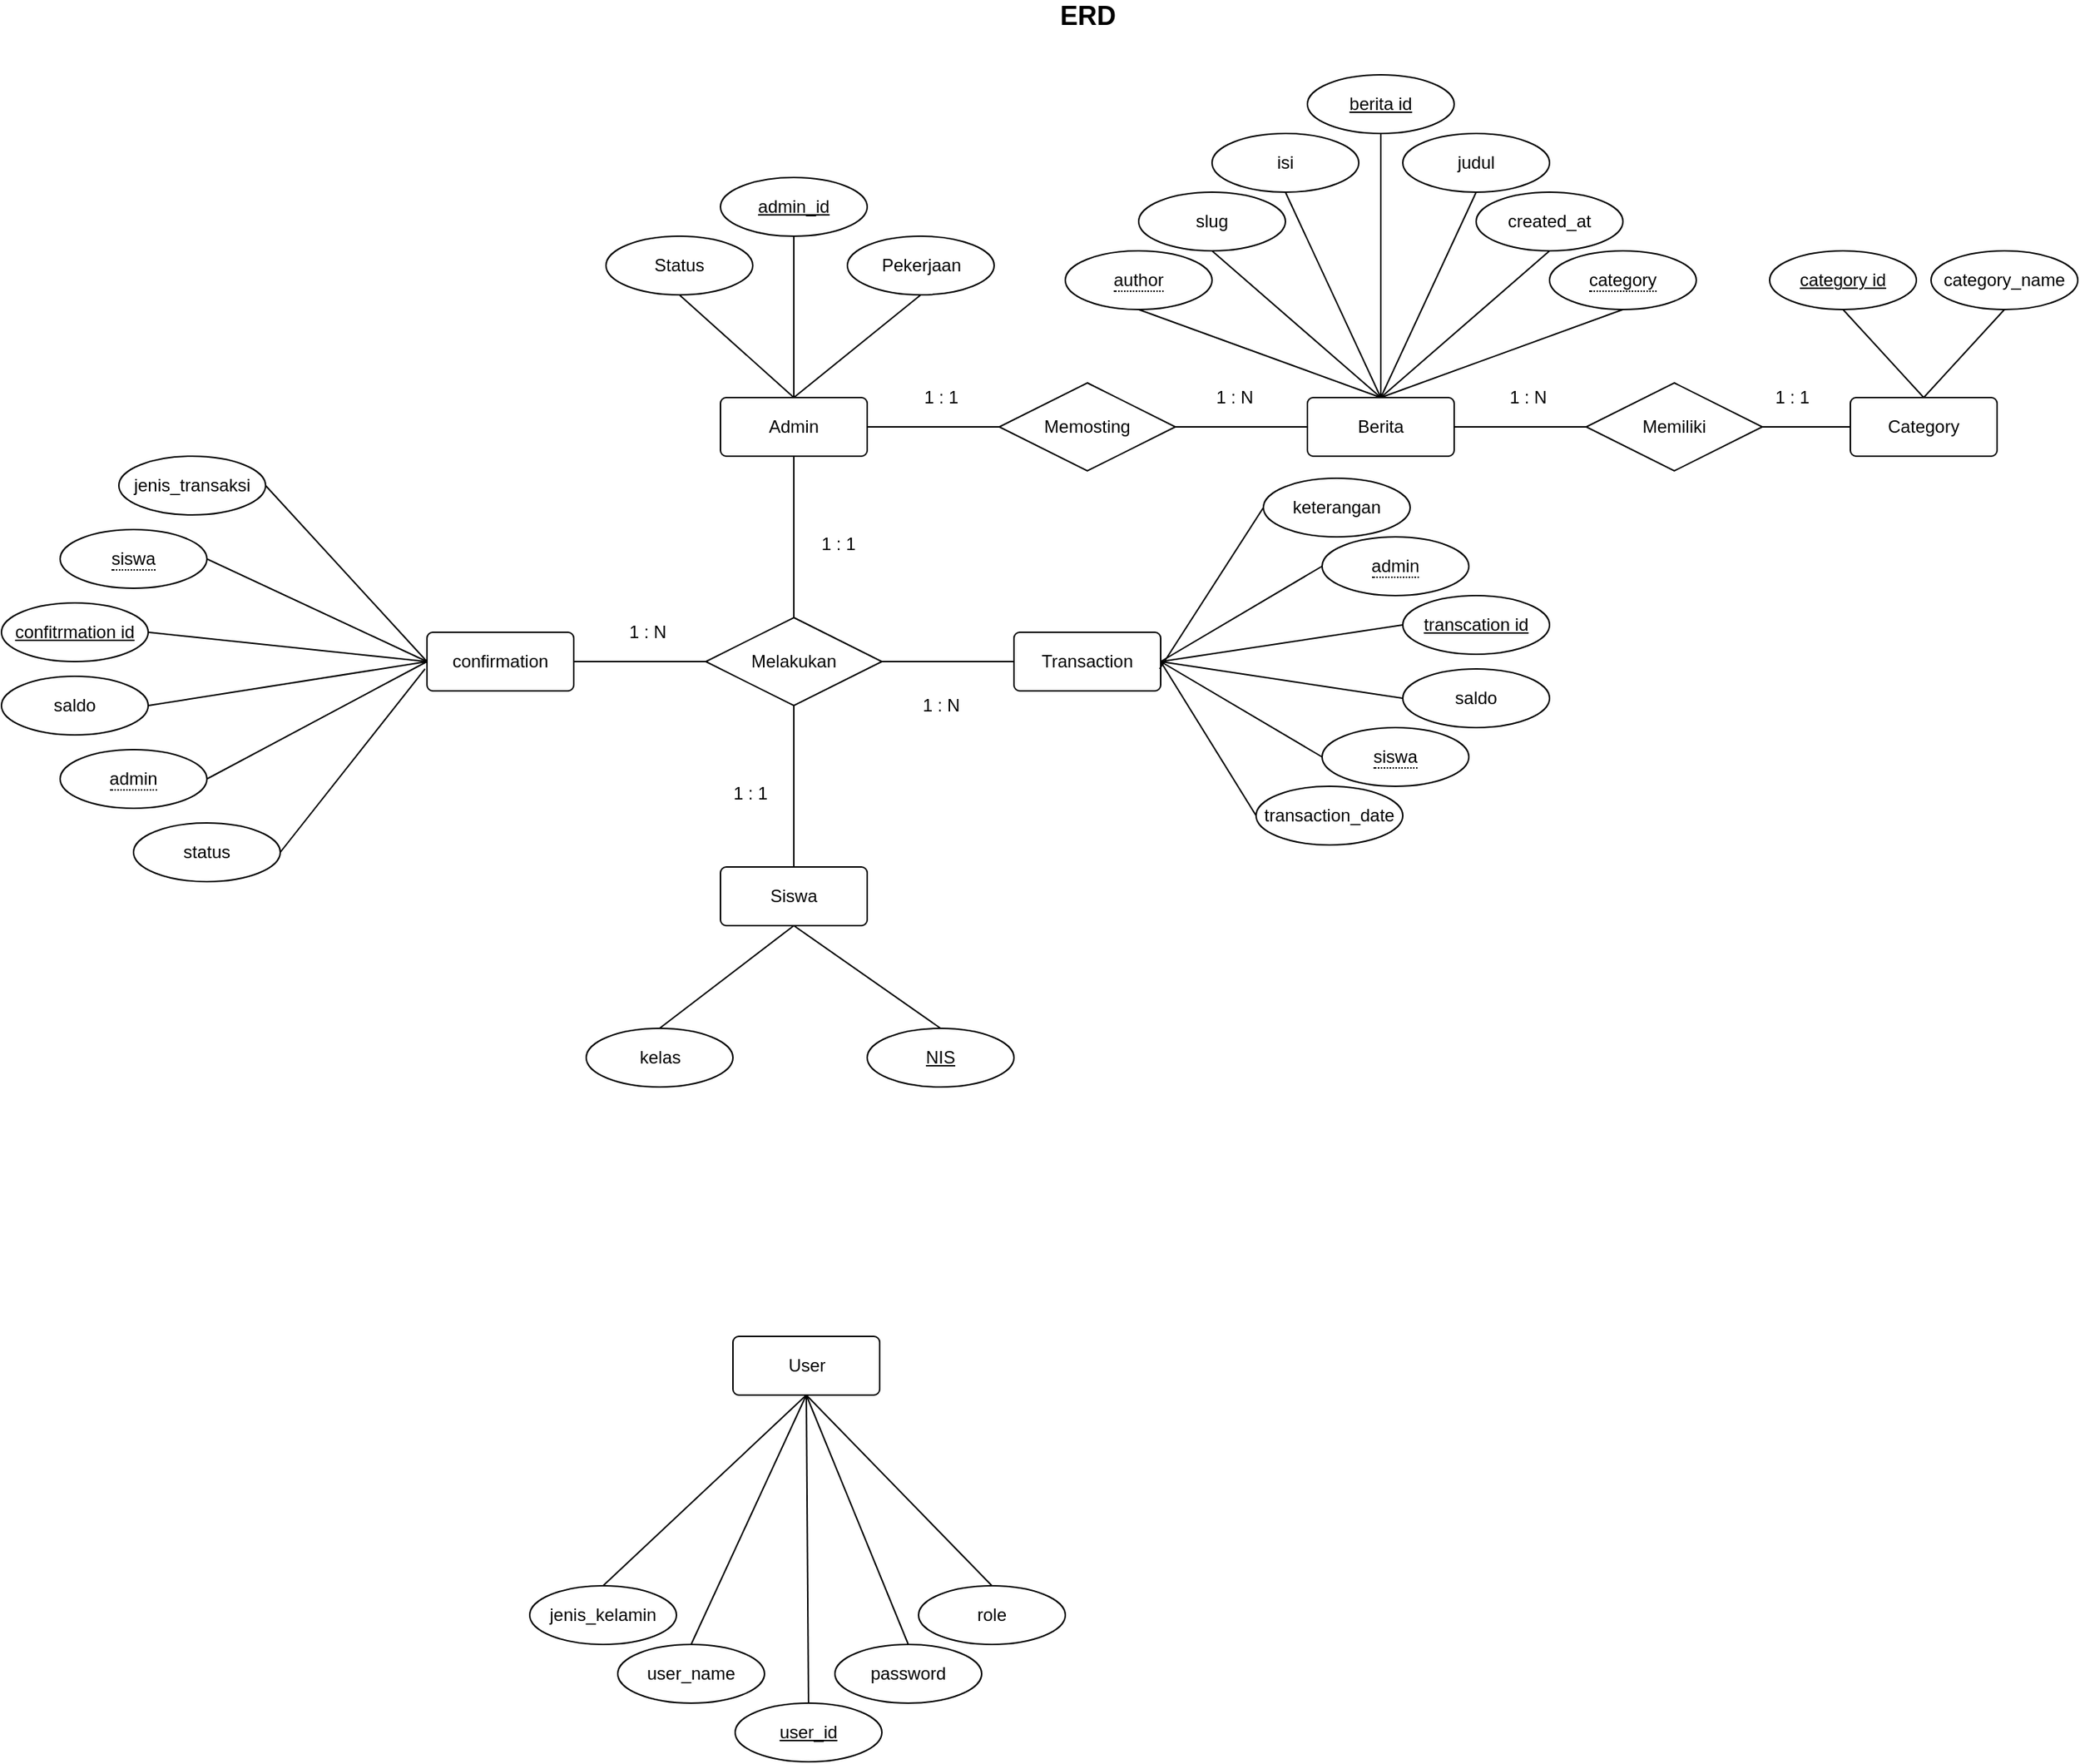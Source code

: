 <mxfile version="18.0.4" type="device"><diagram id="R2lEEEUBdFMjLlhIrx00" name="Page-1"><mxGraphModel dx="1943" dy="609" grid="1" gridSize="10" guides="1" tooltips="1" connect="1" arrows="1" fold="1" page="1" pageScale="1" pageWidth="850" pageHeight="1100" math="0" shadow="0" extFonts="Permanent Marker^https://fonts.googleapis.com/css?family=Permanent+Marker"><root><mxCell id="0"/><mxCell id="1" parent="0"/><mxCell id="1gQ173YRiWsbyyBzPhOY-2" value="Berita" style="rounded=1;arcSize=10;whiteSpace=wrap;html=1;align=center;" parent="1" vertex="1"><mxGeometry x="608" y="430" width="100" height="40" as="geometry"/></mxCell><mxCell id="1gQ173YRiWsbyyBzPhOY-4" value="Admin" style="rounded=1;arcSize=10;whiteSpace=wrap;html=1;align=center;" parent="1" vertex="1"><mxGeometry x="208" y="430" width="100" height="40" as="geometry"/></mxCell><mxCell id="1gQ173YRiWsbyyBzPhOY-5" value="Category" style="rounded=1;arcSize=10;whiteSpace=wrap;html=1;align=center;" parent="1" vertex="1"><mxGeometry x="978" y="430" width="100" height="40" as="geometry"/></mxCell><mxCell id="1gQ173YRiWsbyyBzPhOY-8" value="confirmation" style="rounded=1;arcSize=10;whiteSpace=wrap;html=1;align=center;" parent="1" vertex="1"><mxGeometry x="8" y="590" width="100" height="40" as="geometry"/></mxCell><mxCell id="1gQ173YRiWsbyyBzPhOY-102" value="Siswa" style="rounded=1;arcSize=10;whiteSpace=wrap;html=1;align=center;" parent="1" vertex="1"><mxGeometry x="208" y="750" width="100" height="40" as="geometry"/></mxCell><mxCell id="1gQ173YRiWsbyyBzPhOY-116" value="&lt;b&gt;&lt;font style=&quot;font-size: 18px&quot;&gt;ERD&lt;/font&gt;&lt;/b&gt;" style="text;html=1;align=center;verticalAlign=middle;resizable=0;points=[];autosize=1;strokeColor=none;fillColor=none;" parent="1" vertex="1"><mxGeometry x="433" y="160" width="50" height="20" as="geometry"/></mxCell><mxCell id="1gQ173YRiWsbyyBzPhOY-137" value="Transaction" style="rounded=1;arcSize=10;whiteSpace=wrap;html=1;align=center;" parent="1" vertex="1"><mxGeometry x="408" y="590" width="100" height="40" as="geometry"/></mxCell><mxCell id="1024xfQDOg1oPCdJmZMH-1" value="Memosting" style="shape=rhombus;perimeter=rhombusPerimeter;whiteSpace=wrap;html=1;align=center;" parent="1" vertex="1"><mxGeometry x="398" y="420" width="120" height="60" as="geometry"/></mxCell><mxCell id="1024xfQDOg1oPCdJmZMH-2" value="Memiliki" style="shape=rhombus;perimeter=rhombusPerimeter;whiteSpace=wrap;html=1;align=center;" parent="1" vertex="1"><mxGeometry x="798" y="420" width="120" height="60" as="geometry"/></mxCell><mxCell id="1024xfQDOg1oPCdJmZMH-3" value="Melakukan" style="shape=rhombus;perimeter=rhombusPerimeter;whiteSpace=wrap;html=1;align=center;" parent="1" vertex="1"><mxGeometry x="198" y="580" width="120" height="60" as="geometry"/></mxCell><mxCell id="1024xfQDOg1oPCdJmZMH-4" value="" style="endArrow=none;html=1;rounded=0;exitX=0.5;exitY=1;exitDx=0;exitDy=0;" parent="1" source="1024xfQDOg1oPCdJmZMH-3" target="1gQ173YRiWsbyyBzPhOY-102" edge="1"><mxGeometry relative="1" as="geometry"><mxPoint x="418" y="590" as="sourcePoint"/><mxPoint x="578" y="590" as="targetPoint"/></mxGeometry></mxCell><mxCell id="1024xfQDOg1oPCdJmZMH-5" value="" style="endArrow=none;html=1;rounded=0;exitX=0.5;exitY=1;exitDx=0;exitDy=0;entryX=0.5;entryY=0;entryDx=0;entryDy=0;" parent="1" source="1gQ173YRiWsbyyBzPhOY-4" target="1024xfQDOg1oPCdJmZMH-3" edge="1"><mxGeometry relative="1" as="geometry"><mxPoint x="268" y="650" as="sourcePoint"/><mxPoint x="268" y="760" as="targetPoint"/></mxGeometry></mxCell><mxCell id="1024xfQDOg1oPCdJmZMH-6" value="" style="endArrow=none;html=1;rounded=0;exitX=1;exitY=0.5;exitDx=0;exitDy=0;entryX=0;entryY=0.5;entryDx=0;entryDy=0;" parent="1" source="1gQ173YRiWsbyyBzPhOY-8" target="1024xfQDOg1oPCdJmZMH-3" edge="1"><mxGeometry relative="1" as="geometry"><mxPoint x="268" y="480" as="sourcePoint"/><mxPoint x="268" y="590" as="targetPoint"/></mxGeometry></mxCell><mxCell id="1024xfQDOg1oPCdJmZMH-7" value="" style="endArrow=none;html=1;rounded=0;exitX=1;exitY=0.5;exitDx=0;exitDy=0;entryX=0;entryY=0.5;entryDx=0;entryDy=0;" parent="1" source="1024xfQDOg1oPCdJmZMH-3" target="1gQ173YRiWsbyyBzPhOY-137" edge="1"><mxGeometry relative="1" as="geometry"><mxPoint x="118" y="620" as="sourcePoint"/><mxPoint x="208" y="620" as="targetPoint"/></mxGeometry></mxCell><mxCell id="1024xfQDOg1oPCdJmZMH-8" value="" style="endArrow=none;html=1;rounded=0;exitX=1;exitY=0.5;exitDx=0;exitDy=0;entryX=0;entryY=0.5;entryDx=0;entryDy=0;" parent="1" source="1gQ173YRiWsbyyBzPhOY-4" target="1024xfQDOg1oPCdJmZMH-1" edge="1"><mxGeometry relative="1" as="geometry"><mxPoint x="328" y="620" as="sourcePoint"/><mxPoint x="418" y="620" as="targetPoint"/></mxGeometry></mxCell><mxCell id="1024xfQDOg1oPCdJmZMH-9" value="" style="endArrow=none;html=1;rounded=0;exitX=1;exitY=0.5;exitDx=0;exitDy=0;entryX=0;entryY=0.5;entryDx=0;entryDy=0;" parent="1" source="1024xfQDOg1oPCdJmZMH-1" target="1gQ173YRiWsbyyBzPhOY-2" edge="1"><mxGeometry relative="1" as="geometry"><mxPoint x="318" y="460" as="sourcePoint"/><mxPoint x="408" y="460" as="targetPoint"/></mxGeometry></mxCell><mxCell id="1024xfQDOg1oPCdJmZMH-10" value="" style="endArrow=none;html=1;rounded=0;exitX=1;exitY=0.5;exitDx=0;exitDy=0;entryX=0;entryY=0.5;entryDx=0;entryDy=0;" parent="1" source="1gQ173YRiWsbyyBzPhOY-2" target="1024xfQDOg1oPCdJmZMH-2" edge="1"><mxGeometry relative="1" as="geometry"><mxPoint x="528" y="460" as="sourcePoint"/><mxPoint x="618" y="460" as="targetPoint"/></mxGeometry></mxCell><mxCell id="1024xfQDOg1oPCdJmZMH-11" value="" style="endArrow=none;html=1;rounded=0;exitX=1;exitY=0.5;exitDx=0;exitDy=0;entryX=0;entryY=0.5;entryDx=0;entryDy=0;" parent="1" source="1024xfQDOg1oPCdJmZMH-2" target="1gQ173YRiWsbyyBzPhOY-5" edge="1"><mxGeometry relative="1" as="geometry"><mxPoint x="718" y="460" as="sourcePoint"/><mxPoint x="808" y="460" as="targetPoint"/></mxGeometry></mxCell><mxCell id="1024xfQDOg1oPCdJmZMH-12" value="1 : N" style="text;html=1;align=center;verticalAlign=middle;resizable=0;points=[];autosize=1;strokeColor=none;fillColor=none;" parent="1" vertex="1"><mxGeometry x="338" y="630" width="40" height="20" as="geometry"/></mxCell><mxCell id="1024xfQDOg1oPCdJmZMH-13" value="1 : N" style="text;html=1;align=center;verticalAlign=middle;resizable=0;points=[];autosize=1;strokeColor=none;fillColor=none;" parent="1" vertex="1"><mxGeometry x="138" y="580" width="40" height="20" as="geometry"/></mxCell><mxCell id="1024xfQDOg1oPCdJmZMH-14" value="1 : 1" style="text;html=1;align=center;verticalAlign=middle;resizable=0;points=[];autosize=1;strokeColor=none;fillColor=none;" parent="1" vertex="1"><mxGeometry x="268" y="520" width="40" height="20" as="geometry"/></mxCell><mxCell id="1024xfQDOg1oPCdJmZMH-15" value="1 : 1" style="text;html=1;align=center;verticalAlign=middle;resizable=0;points=[];autosize=1;strokeColor=none;fillColor=none;" parent="1" vertex="1"><mxGeometry x="208" y="690" width="40" height="20" as="geometry"/></mxCell><mxCell id="1024xfQDOg1oPCdJmZMH-16" value="1 : 1" style="text;html=1;align=center;verticalAlign=middle;resizable=0;points=[];autosize=1;strokeColor=none;fillColor=none;" parent="1" vertex="1"><mxGeometry x="338" y="420" width="40" height="20" as="geometry"/></mxCell><mxCell id="1024xfQDOg1oPCdJmZMH-17" value="1 : N" style="text;html=1;align=center;verticalAlign=middle;resizable=0;points=[];autosize=1;strokeColor=none;fillColor=none;" parent="1" vertex="1"><mxGeometry x="538" y="420" width="40" height="20" as="geometry"/></mxCell><mxCell id="1024xfQDOg1oPCdJmZMH-18" value="1 : N" style="text;html=1;align=center;verticalAlign=middle;resizable=0;points=[];autosize=1;strokeColor=none;fillColor=none;" parent="1" vertex="1"><mxGeometry x="738" y="420" width="40" height="20" as="geometry"/></mxCell><mxCell id="1024xfQDOg1oPCdJmZMH-19" value="1 : 1" style="text;html=1;align=center;verticalAlign=middle;resizable=0;points=[];autosize=1;strokeColor=none;fillColor=none;" parent="1" vertex="1"><mxGeometry x="918" y="420" width="40" height="20" as="geometry"/></mxCell><mxCell id="1024xfQDOg1oPCdJmZMH-20" value="admin_id" style="ellipse;whiteSpace=wrap;html=1;align=center;fontStyle=4;" parent="1" vertex="1"><mxGeometry x="208" y="280" width="100" height="40" as="geometry"/></mxCell><mxCell id="1024xfQDOg1oPCdJmZMH-22" value="Pekerjaan" style="ellipse;whiteSpace=wrap;html=1;align=center;" parent="1" vertex="1"><mxGeometry x="294.5" y="320" width="100" height="40" as="geometry"/></mxCell><mxCell id="1024xfQDOg1oPCdJmZMH-23" value="Status" style="ellipse;whiteSpace=wrap;html=1;align=center;" parent="1" vertex="1"><mxGeometry x="130" y="320" width="100" height="40" as="geometry"/></mxCell><mxCell id="1024xfQDOg1oPCdJmZMH-25" value="" style="endArrow=none;html=1;rounded=0;exitX=0.5;exitY=1;exitDx=0;exitDy=0;" parent="1" source="1024xfQDOg1oPCdJmZMH-20" edge="1"><mxGeometry relative="1" as="geometry"><mxPoint x="268" y="480" as="sourcePoint"/><mxPoint x="258" y="430" as="targetPoint"/></mxGeometry></mxCell><mxCell id="1024xfQDOg1oPCdJmZMH-27" value="" style="endArrow=none;html=1;rounded=0;exitX=0.5;exitY=1;exitDx=0;exitDy=0;entryX=0.5;entryY=0;entryDx=0;entryDy=0;" parent="1" source="1024xfQDOg1oPCdJmZMH-23" target="1gQ173YRiWsbyyBzPhOY-4" edge="1"><mxGeometry relative="1" as="geometry"><mxPoint x="333" y="330" as="sourcePoint"/><mxPoint x="268" y="440" as="targetPoint"/></mxGeometry></mxCell><mxCell id="1024xfQDOg1oPCdJmZMH-29" value="" style="endArrow=none;html=1;rounded=0;exitX=0.5;exitY=0;exitDx=0;exitDy=0;entryX=0.5;entryY=1;entryDx=0;entryDy=0;" parent="1" source="1gQ173YRiWsbyyBzPhOY-4" target="1024xfQDOg1oPCdJmZMH-22" edge="1"><mxGeometry relative="1" as="geometry"><mxPoint x="153" y="380" as="sourcePoint"/><mxPoint x="268" y="440" as="targetPoint"/></mxGeometry></mxCell><mxCell id="1024xfQDOg1oPCdJmZMH-30" value="berita id" style="ellipse;whiteSpace=wrap;html=1;align=center;fontStyle=4;" parent="1" vertex="1"><mxGeometry x="608" y="210" width="100" height="40" as="geometry"/></mxCell><mxCell id="1024xfQDOg1oPCdJmZMH-31" value="judul" style="ellipse;whiteSpace=wrap;html=1;align=center;" parent="1" vertex="1"><mxGeometry x="673" y="250" width="100" height="40" as="geometry"/></mxCell><mxCell id="1024xfQDOg1oPCdJmZMH-32" value="isi" style="ellipse;whiteSpace=wrap;html=1;align=center;" parent="1" vertex="1"><mxGeometry x="543" y="250" width="100" height="40" as="geometry"/></mxCell><mxCell id="1024xfQDOg1oPCdJmZMH-33" value="slug" style="ellipse;whiteSpace=wrap;html=1;align=center;" parent="1" vertex="1"><mxGeometry x="493" y="290" width="100" height="40" as="geometry"/></mxCell><mxCell id="1024xfQDOg1oPCdJmZMH-34" value="created_at" style="ellipse;whiteSpace=wrap;html=1;align=center;" parent="1" vertex="1"><mxGeometry x="723" y="290" width="100" height="40" as="geometry"/></mxCell><mxCell id="1024xfQDOg1oPCdJmZMH-36" value="&lt;span style=&quot;border-bottom: 1px dotted&quot;&gt;author&lt;/span&gt;" style="ellipse;whiteSpace=wrap;html=1;align=center;" parent="1" vertex="1"><mxGeometry x="443" y="330" width="100" height="40" as="geometry"/></mxCell><mxCell id="1024xfQDOg1oPCdJmZMH-37" value="&lt;span style=&quot;border-bottom: 1px dotted&quot;&gt;category&lt;/span&gt;" style="ellipse;whiteSpace=wrap;html=1;align=center;" parent="1" vertex="1"><mxGeometry x="773" y="330" width="100" height="40" as="geometry"/></mxCell><mxCell id="1024xfQDOg1oPCdJmZMH-38" value="" style="endArrow=none;html=1;rounded=0;exitX=0.5;exitY=1;exitDx=0;exitDy=0;entryX=0.5;entryY=0;entryDx=0;entryDy=0;" parent="1" source="1024xfQDOg1oPCdJmZMH-30" target="1gQ173YRiWsbyyBzPhOY-2" edge="1"><mxGeometry relative="1" as="geometry"><mxPoint x="318" y="460" as="sourcePoint"/><mxPoint x="408" y="460" as="targetPoint"/></mxGeometry></mxCell><mxCell id="1024xfQDOg1oPCdJmZMH-41" value="" style="endArrow=none;html=1;rounded=0;exitX=0.5;exitY=1;exitDx=0;exitDy=0;entryX=0.5;entryY=0;entryDx=0;entryDy=0;" parent="1" source="1024xfQDOg1oPCdJmZMH-31" target="1gQ173YRiWsbyyBzPhOY-2" edge="1"><mxGeometry relative="1" as="geometry"><mxPoint x="668" y="260" as="sourcePoint"/><mxPoint x="668" y="440" as="targetPoint"/></mxGeometry></mxCell><mxCell id="1024xfQDOg1oPCdJmZMH-42" value="" style="endArrow=none;html=1;rounded=0;exitX=0.5;exitY=1;exitDx=0;exitDy=0;entryX=0.5;entryY=0;entryDx=0;entryDy=0;" parent="1" source="1024xfQDOg1oPCdJmZMH-34" target="1gQ173YRiWsbyyBzPhOY-2" edge="1"><mxGeometry relative="1" as="geometry"><mxPoint x="733" y="300" as="sourcePoint"/><mxPoint x="668" y="440" as="targetPoint"/></mxGeometry></mxCell><mxCell id="1024xfQDOg1oPCdJmZMH-43" value="" style="endArrow=none;html=1;rounded=0;exitX=0.5;exitY=1;exitDx=0;exitDy=0;entryX=0.5;entryY=0;entryDx=0;entryDy=0;" parent="1" source="1024xfQDOg1oPCdJmZMH-37" target="1gQ173YRiWsbyyBzPhOY-2" edge="1"><mxGeometry relative="1" as="geometry"><mxPoint x="783" y="340" as="sourcePoint"/><mxPoint x="668" y="440" as="targetPoint"/></mxGeometry></mxCell><mxCell id="1024xfQDOg1oPCdJmZMH-44" value="" style="endArrow=none;html=1;rounded=0;exitX=0.5;exitY=1;exitDx=0;exitDy=0;entryX=0.5;entryY=0;entryDx=0;entryDy=0;" parent="1" source="1024xfQDOg1oPCdJmZMH-32" target="1gQ173YRiWsbyyBzPhOY-2" edge="1"><mxGeometry relative="1" as="geometry"><mxPoint x="833" y="380" as="sourcePoint"/><mxPoint x="668" y="440" as="targetPoint"/></mxGeometry></mxCell><mxCell id="1024xfQDOg1oPCdJmZMH-46" value="" style="endArrow=none;html=1;rounded=0;exitX=0.5;exitY=1;exitDx=0;exitDy=0;entryX=0.5;entryY=0;entryDx=0;entryDy=0;" parent="1" source="1024xfQDOg1oPCdJmZMH-33" target="1gQ173YRiWsbyyBzPhOY-2" edge="1"><mxGeometry relative="1" as="geometry"><mxPoint x="603" y="300" as="sourcePoint"/><mxPoint x="668" y="440" as="targetPoint"/></mxGeometry></mxCell><mxCell id="1024xfQDOg1oPCdJmZMH-47" value="" style="endArrow=none;html=1;rounded=0;exitX=0.5;exitY=1;exitDx=0;exitDy=0;entryX=0.5;entryY=0;entryDx=0;entryDy=0;" parent="1" source="1024xfQDOg1oPCdJmZMH-36" target="1gQ173YRiWsbyyBzPhOY-2" edge="1"><mxGeometry relative="1" as="geometry"><mxPoint x="553" y="340" as="sourcePoint"/><mxPoint x="668" y="440" as="targetPoint"/></mxGeometry></mxCell><mxCell id="1024xfQDOg1oPCdJmZMH-48" value="category id" style="ellipse;whiteSpace=wrap;html=1;align=center;fontStyle=4;" parent="1" vertex="1"><mxGeometry x="923" y="330" width="100" height="40" as="geometry"/></mxCell><mxCell id="1024xfQDOg1oPCdJmZMH-49" value="category_name" style="ellipse;whiteSpace=wrap;html=1;align=center;" parent="1" vertex="1"><mxGeometry x="1033" y="330" width="100" height="40" as="geometry"/></mxCell><mxCell id="1024xfQDOg1oPCdJmZMH-50" value="" style="endArrow=none;html=1;rounded=0;exitX=0.5;exitY=1;exitDx=0;exitDy=0;entryX=0.5;entryY=0;entryDx=0;entryDy=0;" parent="1" source="1024xfQDOg1oPCdJmZMH-48" target="1gQ173YRiWsbyyBzPhOY-5" edge="1"><mxGeometry relative="1" as="geometry"><mxPoint x="833" y="380" as="sourcePoint"/><mxPoint x="668" y="440" as="targetPoint"/></mxGeometry></mxCell><mxCell id="1024xfQDOg1oPCdJmZMH-51" value="" style="endArrow=none;html=1;rounded=0;exitX=0.5;exitY=1;exitDx=0;exitDy=0;entryX=0.5;entryY=0;entryDx=0;entryDy=0;" parent="1" source="1024xfQDOg1oPCdJmZMH-49" target="1gQ173YRiWsbyyBzPhOY-5" edge="1"><mxGeometry relative="1" as="geometry"><mxPoint x="983" y="380" as="sourcePoint"/><mxPoint x="1038" y="440" as="targetPoint"/></mxGeometry></mxCell><mxCell id="1024xfQDOg1oPCdJmZMH-52" value="transcation id" style="ellipse;whiteSpace=wrap;html=1;align=center;fontStyle=4;" parent="1" vertex="1"><mxGeometry x="673" y="565" width="100" height="40" as="geometry"/></mxCell><mxCell id="1024xfQDOg1oPCdJmZMH-53" value="confitrmation id" style="ellipse;whiteSpace=wrap;html=1;align=center;fontStyle=4;" parent="1" vertex="1"><mxGeometry x="-282" y="570" width="100" height="40" as="geometry"/></mxCell><mxCell id="1024xfQDOg1oPCdJmZMH-54" value="&lt;span style=&quot;border-bottom: 1px dotted&quot;&gt;admin&lt;/span&gt;" style="ellipse;whiteSpace=wrap;html=1;align=center;" parent="1" vertex="1"><mxGeometry x="618" y="525" width="100" height="40" as="geometry"/></mxCell><mxCell id="1024xfQDOg1oPCdJmZMH-55" value="&lt;span style=&quot;border-bottom: 1px dotted&quot;&gt;siswa&lt;/span&gt;" style="ellipse;whiteSpace=wrap;html=1;align=center;" parent="1" vertex="1"><mxGeometry x="618" y="655" width="100" height="40" as="geometry"/></mxCell><mxCell id="1024xfQDOg1oPCdJmZMH-56" value="saldo" style="ellipse;whiteSpace=wrap;html=1;align=center;" parent="1" vertex="1"><mxGeometry x="673" y="615" width="100" height="40" as="geometry"/></mxCell><mxCell id="1024xfQDOg1oPCdJmZMH-57" value="keterangan" style="ellipse;whiteSpace=wrap;html=1;align=center;" parent="1" vertex="1"><mxGeometry x="578" y="485" width="100" height="40" as="geometry"/></mxCell><mxCell id="1024xfQDOg1oPCdJmZMH-58" value="transaction_date" style="ellipse;whiteSpace=wrap;html=1;align=center;" parent="1" vertex="1"><mxGeometry x="573" y="695" width="100" height="40" as="geometry"/></mxCell><mxCell id="1024xfQDOg1oPCdJmZMH-59" value="" style="endArrow=none;html=1;rounded=0;exitX=0;exitY=0.5;exitDx=0;exitDy=0;entryX=0.993;entryY=0.624;entryDx=0;entryDy=0;entryPerimeter=0;" parent="1" source="1024xfQDOg1oPCdJmZMH-57" target="1gQ173YRiWsbyyBzPhOY-137" edge="1"><mxGeometry relative="1" as="geometry"><mxPoint x="328" y="620" as="sourcePoint"/><mxPoint x="418" y="620" as="targetPoint"/></mxGeometry></mxCell><mxCell id="1024xfQDOg1oPCdJmZMH-60" value="" style="endArrow=none;html=1;rounded=0;entryX=1;entryY=0.5;entryDx=0;entryDy=0;exitX=0;exitY=0.5;exitDx=0;exitDy=0;" parent="1" source="1024xfQDOg1oPCdJmZMH-54" target="1gQ173YRiWsbyyBzPhOY-137" edge="1"><mxGeometry relative="1" as="geometry"><mxPoint x="548" y="590" as="sourcePoint"/><mxPoint x="517.3" y="624.96" as="targetPoint"/></mxGeometry></mxCell><mxCell id="1024xfQDOg1oPCdJmZMH-61" value="" style="endArrow=none;html=1;rounded=0;entryX=1;entryY=0.5;entryDx=0;entryDy=0;exitX=0;exitY=0.5;exitDx=0;exitDy=0;" parent="1" source="1024xfQDOg1oPCdJmZMH-52" target="1gQ173YRiWsbyyBzPhOY-137" edge="1"><mxGeometry relative="1" as="geometry"><mxPoint x="568.0" y="550" as="sourcePoint"/><mxPoint x="518" y="620" as="targetPoint"/></mxGeometry></mxCell><mxCell id="1024xfQDOg1oPCdJmZMH-62" value="" style="endArrow=none;html=1;rounded=0;entryX=1;entryY=0.5;entryDx=0;entryDy=0;exitX=0;exitY=0.5;exitDx=0;exitDy=0;" parent="1" source="1024xfQDOg1oPCdJmZMH-56" target="1gQ173YRiWsbyyBzPhOY-137" edge="1"><mxGeometry relative="1" as="geometry"><mxPoint x="623" y="600" as="sourcePoint"/><mxPoint x="518" y="620" as="targetPoint"/><Array as="points"><mxPoint x="508" y="610"/></Array></mxGeometry></mxCell><mxCell id="1024xfQDOg1oPCdJmZMH-63" value="" style="endArrow=none;html=1;rounded=0;entryX=1;entryY=0.5;entryDx=0;entryDy=0;exitX=0;exitY=0.5;exitDx=0;exitDy=0;" parent="1" source="1024xfQDOg1oPCdJmZMH-55" target="1gQ173YRiWsbyyBzPhOY-137" edge="1"><mxGeometry relative="1" as="geometry"><mxPoint x="623" y="650" as="sourcePoint"/><mxPoint x="518" y="620" as="targetPoint"/></mxGeometry></mxCell><mxCell id="1024xfQDOg1oPCdJmZMH-64" value="" style="endArrow=none;html=1;rounded=0;entryX=1;entryY=0.5;entryDx=0;entryDy=0;exitX=0;exitY=0.5;exitDx=0;exitDy=0;" parent="1" source="1024xfQDOg1oPCdJmZMH-58" target="1gQ173YRiWsbyyBzPhOY-137" edge="1"><mxGeometry relative="1" as="geometry"><mxPoint x="568.0" y="710" as="sourcePoint"/><mxPoint x="518" y="620" as="targetPoint"/></mxGeometry></mxCell><mxCell id="1024xfQDOg1oPCdJmZMH-65" value="&lt;span style=&quot;border-bottom: 1px dotted&quot;&gt;siswa&lt;/span&gt;" style="ellipse;whiteSpace=wrap;html=1;align=center;" parent="1" vertex="1"><mxGeometry x="-242" y="520" width="100" height="40" as="geometry"/></mxCell><mxCell id="1024xfQDOg1oPCdJmZMH-66" value="&lt;span style=&quot;border-bottom: 1px dotted&quot;&gt;admin&lt;/span&gt;" style="ellipse;whiteSpace=wrap;html=1;align=center;" parent="1" vertex="1"><mxGeometry x="-242" y="670" width="100" height="40" as="geometry"/></mxCell><mxCell id="1024xfQDOg1oPCdJmZMH-67" value="status" style="ellipse;whiteSpace=wrap;html=1;align=center;" parent="1" vertex="1"><mxGeometry x="-192" y="720" width="100" height="40" as="geometry"/></mxCell><mxCell id="1024xfQDOg1oPCdJmZMH-69" value="saldo" style="ellipse;whiteSpace=wrap;html=1;align=center;" parent="1" vertex="1"><mxGeometry x="-282" y="620" width="100" height="40" as="geometry"/></mxCell><mxCell id="1024xfQDOg1oPCdJmZMH-70" value="jenis_transaksi" style="ellipse;whiteSpace=wrap;html=1;align=center;" parent="1" vertex="1"><mxGeometry x="-202" y="470" width="100" height="40" as="geometry"/></mxCell><mxCell id="1024xfQDOg1oPCdJmZMH-71" value="" style="endArrow=none;html=1;rounded=0;exitX=1;exitY=0.5;exitDx=0;exitDy=0;entryX=0;entryY=0.5;entryDx=0;entryDy=0;" parent="1" source="1024xfQDOg1oPCdJmZMH-53" target="1gQ173YRiWsbyyBzPhOY-8" edge="1"><mxGeometry relative="1" as="geometry"><mxPoint x="118" y="620" as="sourcePoint"/><mxPoint x="208" y="620" as="targetPoint"/></mxGeometry></mxCell><mxCell id="1024xfQDOg1oPCdJmZMH-72" value="" style="endArrow=none;html=1;rounded=0;exitX=1;exitY=0.5;exitDx=0;exitDy=0;entryX=0;entryY=0.5;entryDx=0;entryDy=0;" parent="1" source="1024xfQDOg1oPCdJmZMH-69" target="1gQ173YRiWsbyyBzPhOY-8" edge="1"><mxGeometry relative="1" as="geometry"><mxPoint x="-172" y="600" as="sourcePoint"/><mxPoint x="-32" y="680" as="targetPoint"/></mxGeometry></mxCell><mxCell id="1024xfQDOg1oPCdJmZMH-73" value="" style="endArrow=none;html=1;rounded=0;exitX=1;exitY=0.5;exitDx=0;exitDy=0;entryX=0;entryY=0.5;entryDx=0;entryDy=0;" parent="1" source="1024xfQDOg1oPCdJmZMH-66" target="1gQ173YRiWsbyyBzPhOY-8" edge="1"><mxGeometry relative="1" as="geometry"><mxPoint x="-172" y="650" as="sourcePoint"/><mxPoint x="18" y="620" as="targetPoint"/></mxGeometry></mxCell><mxCell id="1024xfQDOg1oPCdJmZMH-74" value="" style="endArrow=none;html=1;rounded=0;exitX=1;exitY=0.5;exitDx=0;exitDy=0;entryX=-0.013;entryY=0.624;entryDx=0;entryDy=0;entryPerimeter=0;" parent="1" source="1024xfQDOg1oPCdJmZMH-67" target="1gQ173YRiWsbyyBzPhOY-8" edge="1"><mxGeometry relative="1" as="geometry"><mxPoint x="-132.0" y="700" as="sourcePoint"/><mxPoint x="18" y="620" as="targetPoint"/></mxGeometry></mxCell><mxCell id="1024xfQDOg1oPCdJmZMH-75" value="" style="endArrow=none;html=1;rounded=0;exitX=1;exitY=0.5;exitDx=0;exitDy=0;entryX=0;entryY=0.5;entryDx=0;entryDy=0;" parent="1" source="1024xfQDOg1oPCdJmZMH-65" target="1gQ173YRiWsbyyBzPhOY-8" edge="1"><mxGeometry relative="1" as="geometry"><mxPoint x="-82.0" y="750" as="sourcePoint"/><mxPoint x="16.7" y="624.96" as="targetPoint"/></mxGeometry></mxCell><mxCell id="1024xfQDOg1oPCdJmZMH-76" value="" style="endArrow=none;html=1;rounded=0;exitX=1;exitY=0.5;exitDx=0;exitDy=0;entryX=0;entryY=0.5;entryDx=0;entryDy=0;" parent="1" source="1024xfQDOg1oPCdJmZMH-70" target="1gQ173YRiWsbyyBzPhOY-8" edge="1"><mxGeometry relative="1" as="geometry"><mxPoint x="-132.0" y="550" as="sourcePoint"/><mxPoint x="18" y="620" as="targetPoint"/></mxGeometry></mxCell><mxCell id="1024xfQDOg1oPCdJmZMH-77" value="NIS" style="ellipse;whiteSpace=wrap;html=1;align=center;fontStyle=4;" parent="1" vertex="1"><mxGeometry x="308" y="860" width="100" height="40" as="geometry"/></mxCell><mxCell id="1024xfQDOg1oPCdJmZMH-79" value="kelas" style="ellipse;whiteSpace=wrap;html=1;align=center;" parent="1" vertex="1"><mxGeometry x="116.5" y="860" width="100" height="40" as="geometry"/></mxCell><mxCell id="1024xfQDOg1oPCdJmZMH-81" value="" style="endArrow=none;html=1;rounded=0;exitX=0.5;exitY=0;exitDx=0;exitDy=0;entryX=0.5;entryY=1;entryDx=0;entryDy=0;" parent="1" source="1024xfQDOg1oPCdJmZMH-77" target="1gQ173YRiWsbyyBzPhOY-102" edge="1"><mxGeometry relative="1" as="geometry"><mxPoint x="263" y="840" as="sourcePoint"/><mxPoint x="353" y="840" as="targetPoint"/></mxGeometry></mxCell><mxCell id="1024xfQDOg1oPCdJmZMH-82" value="" style="endArrow=none;html=1;rounded=0;exitX=0.5;exitY=0;exitDx=0;exitDy=0;entryX=0.5;entryY=1;entryDx=0;entryDy=0;" parent="1" source="1024xfQDOg1oPCdJmZMH-79" target="1gQ173YRiWsbyyBzPhOY-102" edge="1"><mxGeometry relative="1" as="geometry"><mxPoint x="213" y="910" as="sourcePoint"/><mxPoint x="268" y="800" as="targetPoint"/></mxGeometry></mxCell><mxCell id="rW0TUjrARghBKA_dl4lC-2" value="User" style="rounded=1;arcSize=10;whiteSpace=wrap;html=1;align=center;" parent="1" vertex="1"><mxGeometry x="216.5" y="1070" width="100" height="40" as="geometry"/></mxCell><mxCell id="rW0TUjrARghBKA_dl4lC-3" value="user_id" style="ellipse;whiteSpace=wrap;html=1;align=center;fontStyle=4;" parent="1" vertex="1"><mxGeometry x="218" y="1320" width="100" height="40" as="geometry"/></mxCell><mxCell id="rW0TUjrARghBKA_dl4lC-4" value="user_name" style="ellipse;whiteSpace=wrap;html=1;align=center;" parent="1" vertex="1"><mxGeometry x="138" y="1280" width="100" height="40" as="geometry"/></mxCell><mxCell id="rW0TUjrARghBKA_dl4lC-5" value="password" style="ellipse;whiteSpace=wrap;html=1;align=center;" parent="1" vertex="1"><mxGeometry x="286" y="1280" width="100" height="40" as="geometry"/></mxCell><mxCell id="rW0TUjrARghBKA_dl4lC-6" value="role" style="ellipse;whiteSpace=wrap;html=1;align=center;" parent="1" vertex="1"><mxGeometry x="343" y="1240" width="100" height="40" as="geometry"/></mxCell><mxCell id="rW0TUjrARghBKA_dl4lC-7" value="jenis_kelamin" style="ellipse;whiteSpace=wrap;html=1;align=center;" parent="1" vertex="1"><mxGeometry x="78" y="1240" width="100" height="40" as="geometry"/></mxCell><mxCell id="wt_QtaD9hEl3GpVBj6Kq-1" value="" style="endArrow=none;html=1;rounded=0;exitX=0.5;exitY=1;exitDx=0;exitDy=0;entryX=0.5;entryY=0;entryDx=0;entryDy=0;" edge="1" parent="1" source="rW0TUjrARghBKA_dl4lC-2" target="rW0TUjrARghBKA_dl4lC-3"><mxGeometry relative="1" as="geometry"><mxPoint x="176.5" y="870" as="sourcePoint"/><mxPoint x="268" y="800" as="targetPoint"/></mxGeometry></mxCell><mxCell id="wt_QtaD9hEl3GpVBj6Kq-2" value="" style="endArrow=none;html=1;rounded=0;exitX=0.5;exitY=1;exitDx=0;exitDy=0;entryX=0.5;entryY=0;entryDx=0;entryDy=0;" edge="1" parent="1" source="rW0TUjrARghBKA_dl4lC-2" target="rW0TUjrARghBKA_dl4lC-5"><mxGeometry relative="1" as="geometry"><mxPoint x="276.5" y="1120" as="sourcePoint"/><mxPoint x="278" y="1330" as="targetPoint"/></mxGeometry></mxCell><mxCell id="wt_QtaD9hEl3GpVBj6Kq-3" value="" style="endArrow=none;html=1;rounded=0;exitX=0.5;exitY=1;exitDx=0;exitDy=0;entryX=0.5;entryY=0;entryDx=0;entryDy=0;" edge="1" parent="1" source="rW0TUjrARghBKA_dl4lC-2" target="rW0TUjrARghBKA_dl4lC-6"><mxGeometry relative="1" as="geometry"><mxPoint x="276.5" y="1120" as="sourcePoint"/><mxPoint x="346" y="1290" as="targetPoint"/></mxGeometry></mxCell><mxCell id="wt_QtaD9hEl3GpVBj6Kq-4" value="" style="endArrow=none;html=1;rounded=0;exitX=0.5;exitY=1;exitDx=0;exitDy=0;entryX=0.5;entryY=0;entryDx=0;entryDy=0;" edge="1" parent="1" source="rW0TUjrARghBKA_dl4lC-2" target="rW0TUjrARghBKA_dl4lC-4"><mxGeometry relative="1" as="geometry"><mxPoint x="276.5" y="1120" as="sourcePoint"/><mxPoint x="403" y="1250" as="targetPoint"/></mxGeometry></mxCell><mxCell id="wt_QtaD9hEl3GpVBj6Kq-5" value="" style="endArrow=none;html=1;rounded=0;exitX=0.5;exitY=1;exitDx=0;exitDy=0;entryX=0.5;entryY=0;entryDx=0;entryDy=0;" edge="1" parent="1" source="rW0TUjrARghBKA_dl4lC-2" target="rW0TUjrARghBKA_dl4lC-7"><mxGeometry relative="1" as="geometry"><mxPoint x="276.5" y="1120" as="sourcePoint"/><mxPoint x="198" y="1290" as="targetPoint"/></mxGeometry></mxCell></root></mxGraphModel></diagram></mxfile>